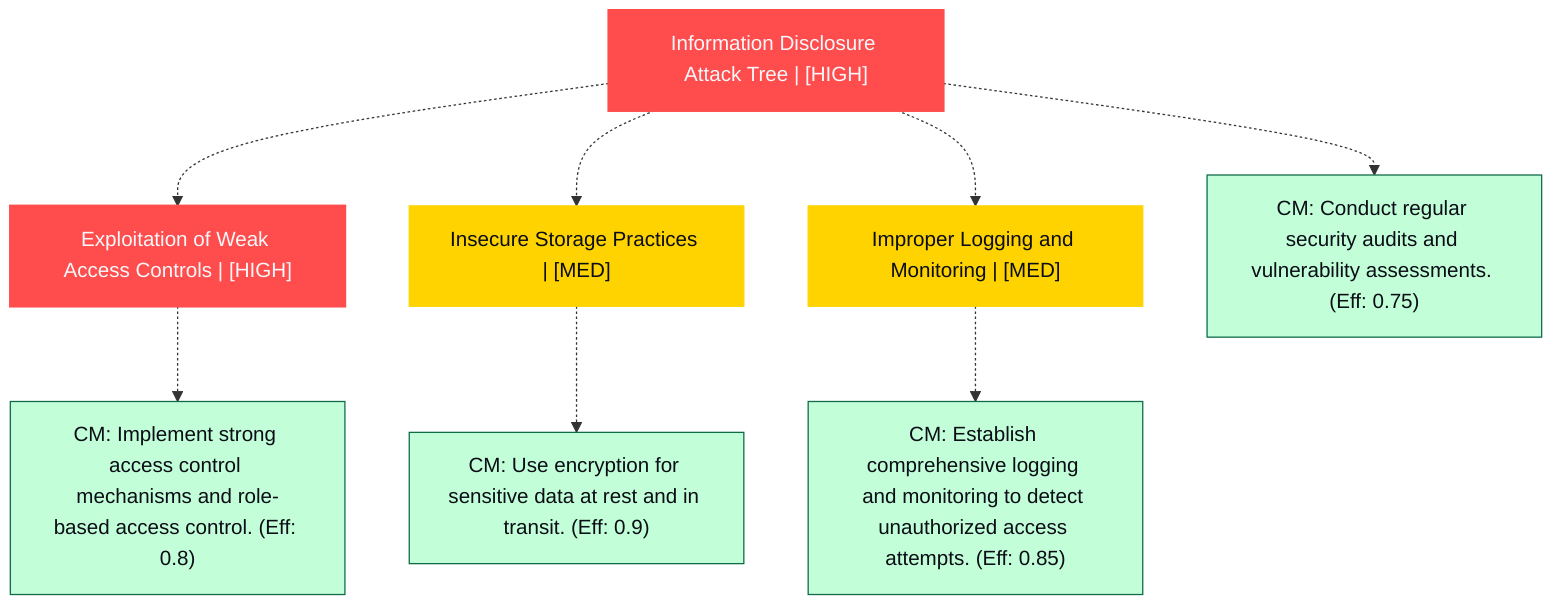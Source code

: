 graph TB
  node_01K62CNP5M5AF617V2KXMXPXYN["Information Disclosure Attack Tree | [HIGH]"]:::highRisk
  node_01K62CNP5M5AF617V2KXMXPXYN-1["Exploitation of Weak Access Controls | [HIGH]"]:::highRisk
  node_01K62CNP5M5AF617V2KXMXPXYN-1_cm_0["CM: Implement strong access control mechanisms and role-based access control. (Eff: 0.8)"]:::countermeasure
  node_01K62CNP5M5AF617V2KXMXPXYN-2["Insecure Storage Practices | [MED]"]:::mediumRisk
  node_01K62CNP5M5AF617V2KXMXPXYN-2_cm_0["CM: Use encryption for sensitive data at rest and in transit. (Eff: 0.9)"]:::countermeasure
  node_01K62CNP5M5AF617V2KXMXPXYN-3["Improper Logging and Monitoring | [MED]"]:::mediumRisk
  node_01K62CNP5M5AF617V2KXMXPXYN-3_cm_0["CM: Establish comprehensive logging and monitoring to detect unauthorized access attempts. (Eff: 0.85)"]:::countermeasure
  node_01K62CNP5M5AF617V2KXMXPXYN_cm_0["CM: Conduct regular security audits and vulnerability assessments. (Eff: 0.75)"]:::countermeasure

  node_01K62CNP5M5AF617V2KXMXPXYN -.-> node_01K62CNP5M5AF617V2KXMXPXYN-1
  node_01K62CNP5M5AF617V2KXMXPXYN-1 -.-> node_01K62CNP5M5AF617V2KXMXPXYN-1_cm_0
  node_01K62CNP5M5AF617V2KXMXPXYN -.-> node_01K62CNP5M5AF617V2KXMXPXYN-2
  node_01K62CNP5M5AF617V2KXMXPXYN-2 -.-> node_01K62CNP5M5AF617V2KXMXPXYN-2_cm_0
  node_01K62CNP5M5AF617V2KXMXPXYN -.-> node_01K62CNP5M5AF617V2KXMXPXYN-3
  node_01K62CNP5M5AF617V2KXMXPXYN-3 -.-> node_01K62CNP5M5AF617V2KXMXPXYN-3_cm_0
  node_01K62CNP5M5AF617V2KXMXPXYN -.-> node_01K62CNP5M5AF617V2KXMXPXYN_cm_0

  classDef andNode fill:#FF4C4C,stroke:#FF4C4C,stroke-width:2px,color:#F5F7FA
  classDef orNode fill:#36FF8F,stroke:#36FF8F,stroke-width:2px,color:#0B0D17
  classDef leafNode fill:#29ABE2,stroke:#29ABE2,stroke-width:2px,color:#F5F7FA
  classDef highRisk fill:#FF4C4C,color:#F5F7FA,stroke:#FF4C4C,stroke-width:2px
  classDef mediumRisk fill:#FFD300,stroke:#FFD300,stroke-width:1px,color:#0B0D17
  classDef lowRisk fill:#FFF2B3,stroke:#FFF2B3,stroke-width:1px,color:#0B0D17
  classDef countermeasure fill:#C2FFD8,stroke:#106B49,stroke-width:1px,color:#0B0D17
  classDef reference fill:#A259FF,stroke:#c3a4ff,stroke-width:1px,stroke-dasharray:3 3,color:#F5F7FA
  classDef mitreNode stroke-dasharray:5 5
  classDef note fill:#ffffcc,stroke:#ffcc00,stroke-width:2px,stroke-dasharray:5 5